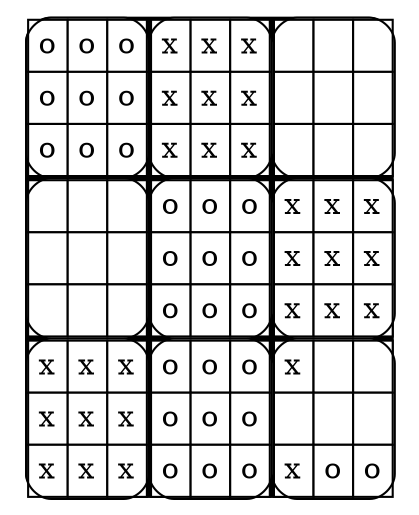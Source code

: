 digraph super_morpion {
  node [shape=none];
  a0 [label=<
  <TABLE border="0" cellspacing="0" cellpadding="0" style="rounded" bgcolor="black">
    <TR>
      <TD><TABLE border="1" cellspacing="0" cellpadding="4" style="rounded" bgcolor="white">
  <TR>
<TD bgcolor="white">o</TD>
<TD bgcolor="white">o</TD>
<TD bgcolor="white">o</TD>
  </TR>
  <TR>
<TD bgcolor="white">o</TD>
<TD bgcolor="white">o</TD>
<TD bgcolor="white">o</TD>
  </TR>
  <TR>
<TD bgcolor="white">o</TD>
<TD bgcolor="white">o</TD>
<TD bgcolor="white">o</TD>
  </TR>
</TABLE>
</TD>
      <TD><TABLE border="1" cellspacing="0" cellpadding="4" style="rounded" bgcolor="white">
  <TR>
<TD bgcolor="white">x</TD>
<TD bgcolor="white">x</TD>
<TD bgcolor="white">x</TD>
  </TR>
  <TR>
<TD bgcolor="white">x</TD>
<TD bgcolor="white">x</TD>
<TD bgcolor="white">x</TD>
  </TR>
  <TR>
<TD bgcolor="white">x</TD>
<TD bgcolor="white">x</TD>
<TD bgcolor="white">x</TD>
  </TR>
</TABLE>
</TD>
      <TD><TABLE border="1" cellspacing="0" cellpadding="4" style="rounded" bgcolor="white">
  <TR>
<TD bgcolor="white"> </TD>
<TD bgcolor="white"> </TD>
<TD bgcolor="white"> </TD>
  </TR>
  <TR>
<TD bgcolor="white"> </TD>
<TD bgcolor="white"> </TD>
<TD bgcolor="white"> </TD>
  </TR>
  <TR>
<TD bgcolor="white"> </TD>
<TD bgcolor="white"> </TD>
<TD bgcolor="white"> </TD>
  </TR>
</TABLE>
</TD>
    </TR>
    <TR>
      <TD><TABLE border="1" cellspacing="0" cellpadding="4" style="rounded" bgcolor="white">
  <TR>
<TD bgcolor="white"> </TD>
<TD bgcolor="white"> </TD>
<TD bgcolor="white"> </TD>
  </TR>
  <TR>
<TD bgcolor="white"> </TD>
<TD bgcolor="white"> </TD>
<TD bgcolor="white"> </TD>
  </TR>
  <TR>
<TD bgcolor="white"> </TD>
<TD bgcolor="white"> </TD>
<TD bgcolor="white"> </TD>
  </TR>
</TABLE>
</TD>
      <TD><TABLE border="1" cellspacing="0" cellpadding="4" style="rounded" bgcolor="white">
  <TR>
<TD bgcolor="white">o</TD>
<TD bgcolor="white">o</TD>
<TD bgcolor="white">o</TD>
  </TR>
  <TR>
<TD bgcolor="white">o</TD>
<TD bgcolor="white">o</TD>
<TD bgcolor="white">o</TD>
  </TR>
  <TR>
<TD bgcolor="white">o</TD>
<TD bgcolor="white">o</TD>
<TD bgcolor="white">o</TD>
  </TR>
</TABLE>
</TD>
      <TD><TABLE border="1" cellspacing="0" cellpadding="4" style="rounded" bgcolor="white">
  <TR>
<TD bgcolor="white">x</TD>
<TD bgcolor="white">x</TD>
<TD bgcolor="white">x</TD>
  </TR>
  <TR>
<TD bgcolor="white">x</TD>
<TD bgcolor="white">x</TD>
<TD bgcolor="white">x</TD>
  </TR>
  <TR>
<TD bgcolor="white">x</TD>
<TD bgcolor="white">x</TD>
<TD bgcolor="white">x</TD>
  </TR>
</TABLE>
</TD>
    </TR>
    <TR>
      <TD><TABLE border="1" cellspacing="0" cellpadding="4" style="rounded" bgcolor="white">
  <TR>
<TD bgcolor="white">x</TD>
<TD bgcolor="white">x</TD>
<TD bgcolor="white">x</TD>
  </TR>
  <TR>
<TD bgcolor="white">x</TD>
<TD bgcolor="white">x</TD>
<TD bgcolor="white">x</TD>
  </TR>
  <TR>
<TD bgcolor="white">x</TD>
<TD bgcolor="white">x</TD>
<TD bgcolor="white">x</TD>
  </TR>
</TABLE>
</TD>
      <TD><TABLE border="1" cellspacing="0" cellpadding="4" style="rounded" bgcolor="white">
  <TR>
<TD bgcolor="white">o</TD>
<TD bgcolor="white">o</TD>
<TD bgcolor="white">o</TD>
  </TR>
  <TR>
<TD bgcolor="white">o</TD>
<TD bgcolor="white">o</TD>
<TD bgcolor="white">o</TD>
  </TR>
  <TR>
<TD bgcolor="white">o</TD>
<TD bgcolor="white">o</TD>
<TD bgcolor="white">o</TD>
  </TR>
</TABLE>
</TD>
      <TD><TABLE border="1" cellspacing="0" cellpadding="4" style="rounded" bgcolor="white">
  <TR>
<TD bgcolor="white">x</TD>
<TD bgcolor="white"> </TD>
<TD bgcolor="white"> </TD>
  </TR>
  <TR>
<TD bgcolor="white"> </TD>
<TD bgcolor="white"> </TD>
<TD bgcolor="white"> </TD>
  </TR>
  <TR>
<TD bgcolor="white">x</TD>
<TD bgcolor="white">o</TD>
<TD bgcolor="white">o</TD>
  </TR>
</TABLE>
</TD>
    </TR>
  </TABLE>
  >];
}
